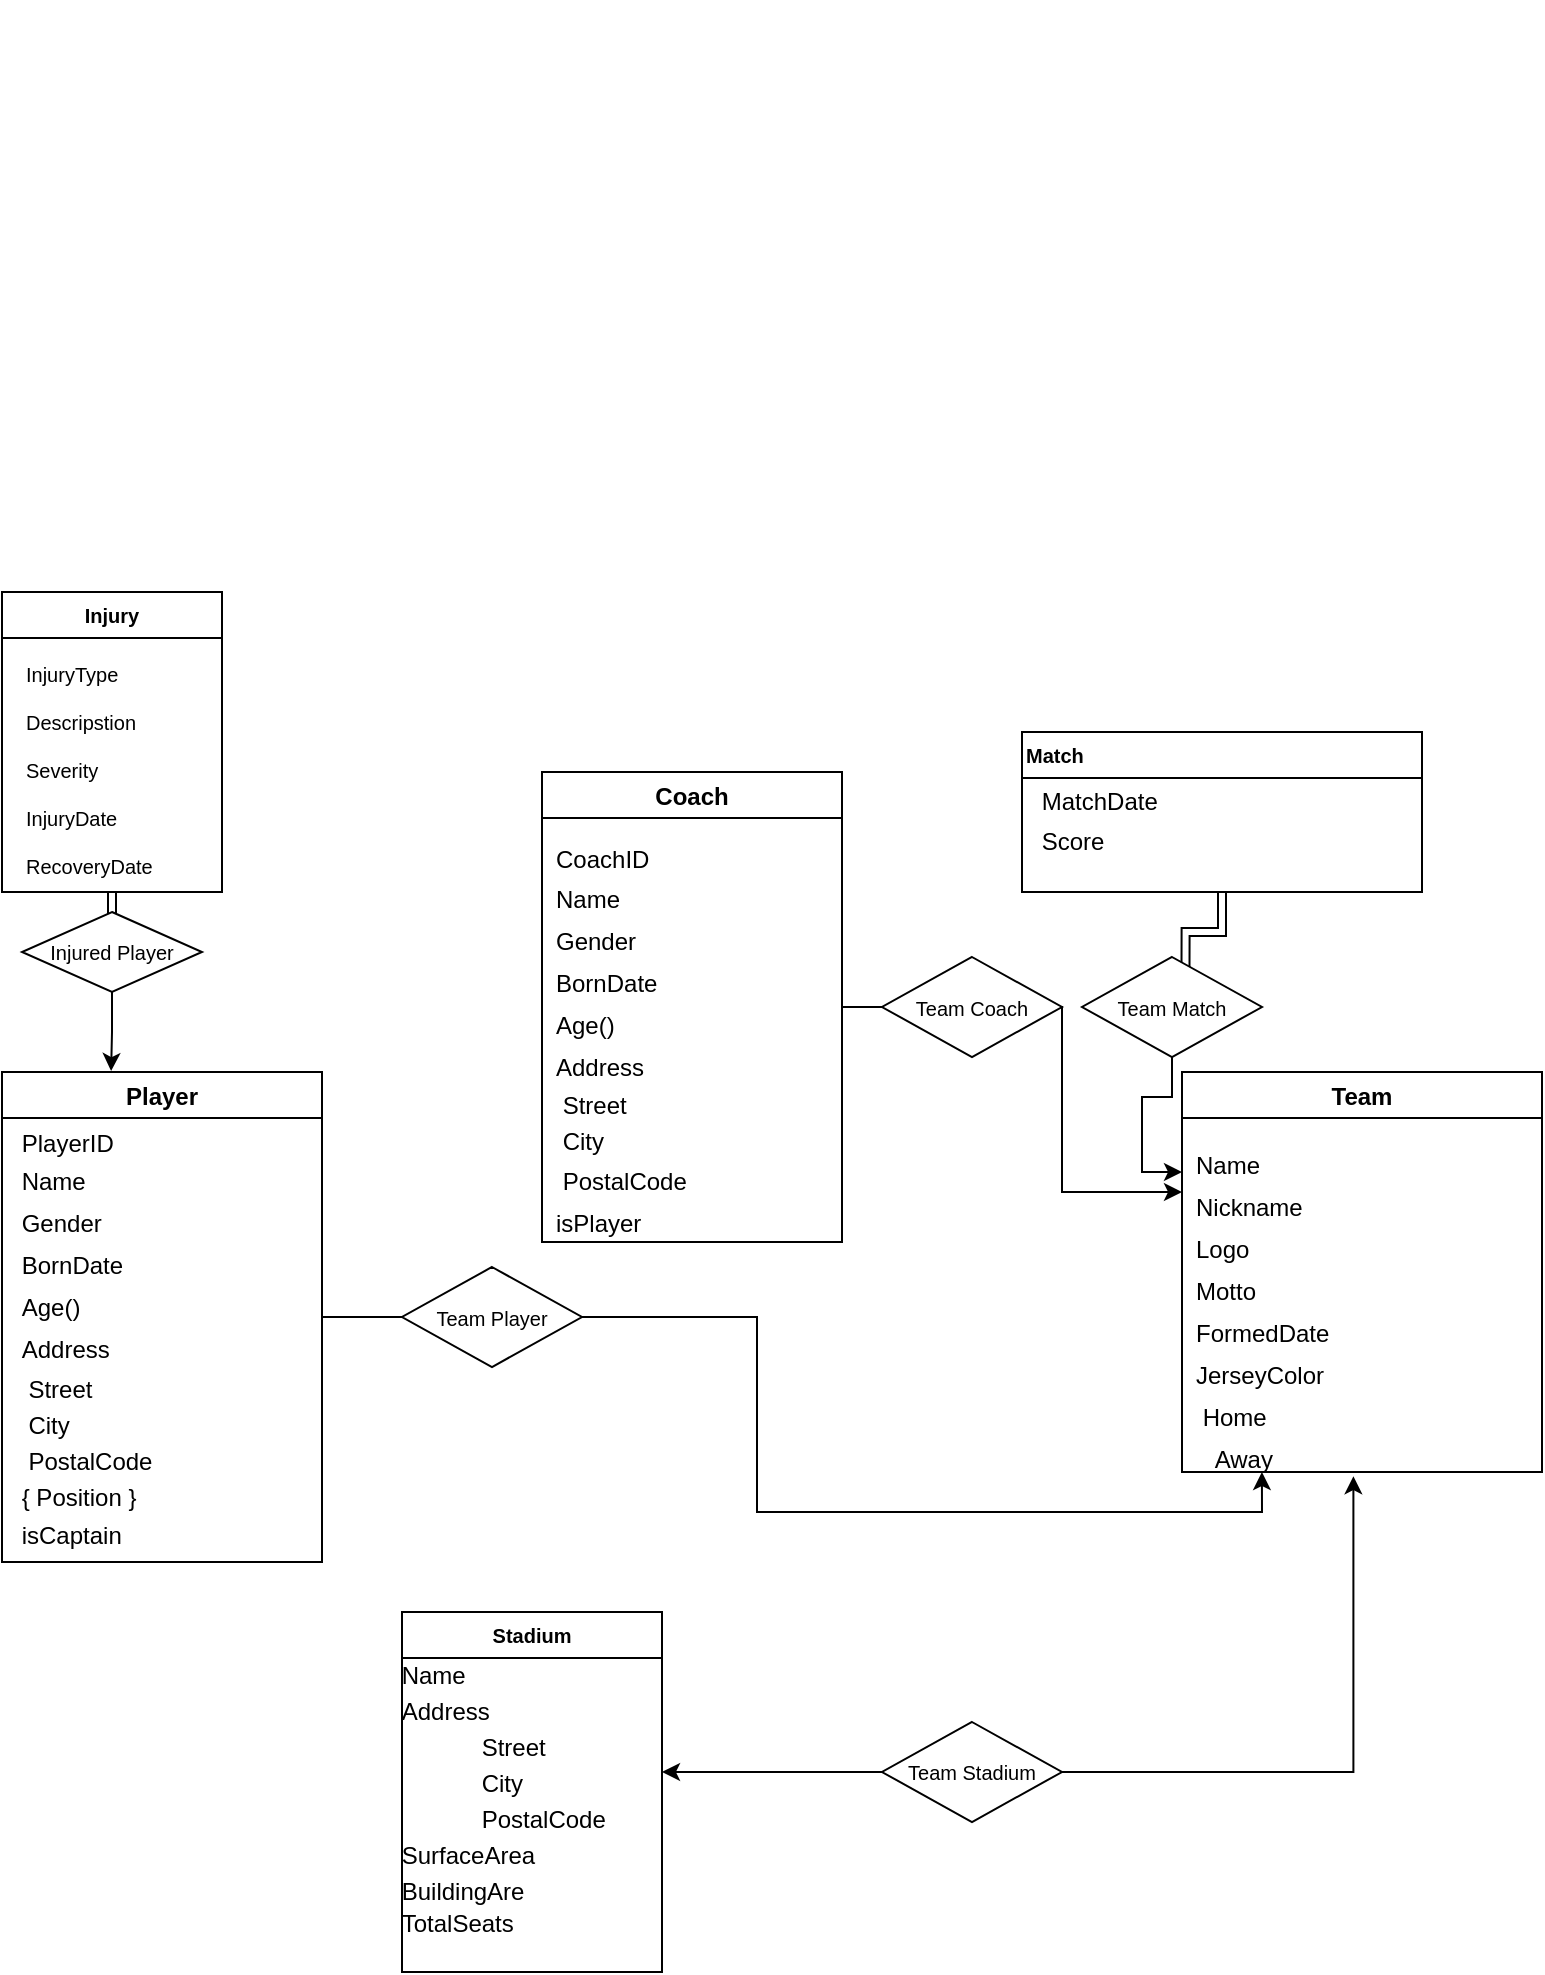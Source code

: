 <mxfile version="15.4.3" type="github">
  <diagram id="R2lEEEUBdFMjLlhIrx00" name="Page-1">
    <mxGraphModel dx="950" dy="1575" grid="1" gridSize="10" guides="1" tooltips="1" connect="1" arrows="1" fold="1" page="1" pageScale="1" pageWidth="850" pageHeight="1100" math="0" shadow="0" extFonts="Permanent Marker^https://fonts.googleapis.com/css?family=Permanent+Marker">
      <root>
        <mxCell id="0" />
        <mxCell id="1" parent="0" />
        <mxCell id="63pF7FMhLm37YgxQ2jse-18" style="edgeStyle=orthogonalEdgeStyle;rounded=0;orthogonalLoop=1;jettySize=auto;html=1;fontSize=10;" edge="1" parent="1" source="63pF7FMhLm37YgxQ2jse-1">
          <mxGeometry relative="1" as="geometry">
            <mxPoint x="650" y="150" as="targetPoint" />
            <Array as="points">
              <mxPoint x="590" y="58" />
              <mxPoint x="590" y="150" />
            </Array>
          </mxGeometry>
        </mxCell>
        <mxCell id="63pF7FMhLm37YgxQ2jse-1" value="Coach" style="swimlane;" vertex="1" parent="1">
          <mxGeometry x="330" y="-60" width="150" height="235" as="geometry" />
        </mxCell>
        <mxCell id="63pF7FMhLm37YgxQ2jse-2" value="&lt;br&gt;&lt;br&gt;&lt;br&gt;&lt;br&gt;&lt;br&gt;&lt;br&gt;&lt;br&gt;&lt;br&gt;&lt;br&gt;&lt;br&gt;&lt;br&gt;&lt;br&gt;&lt;br&gt;&lt;br&gt;&lt;br&gt;&lt;br&gt;&lt;br&gt;&lt;br&gt;&lt;br&gt;&lt;br&gt;&lt;br&gt;&lt;br&gt;&lt;br&gt;&lt;br&gt;&lt;br&gt;&lt;br&gt;&lt;br&gt;&lt;br&gt;&lt;table border=&quot;0&quot; cellpadding=&quot;0&quot; cellspacing=&quot;0&quot; width=&quot;121&quot; style=&quot;border-collapse: collapse ; width: 91pt&quot;&gt; &lt;colgroup&gt;&lt;col width=&quot;121&quot; style=&quot;width: 91pt&quot;&gt;&lt;/colgroup&gt; &lt;tbody&gt;&lt;tr style=&quot;height: 15.75pt&quot;&gt;  &lt;td height=&quot;21&quot; class=&quot;xl63&quot; width=&quot;121&quot; style=&quot;height: 15.75pt ; width: 91pt&quot;&gt;&lt;span lang=&quot;EN-GB&quot; style=&quot;line-height: 150%&quot;&gt;&lt;br&gt;CoachID&lt;/span&gt;&lt;/td&gt; &lt;/tr&gt; &lt;tr style=&quot;height: 15.75pt&quot;&gt;  &lt;td height=&quot;21&quot; class=&quot;xl63&quot; style=&quot;height: 15.75pt&quot;&gt;&lt;span lang=&quot;EN-GB&quot; style=&quot;line-height: 150%&quot;&gt;Name&lt;/span&gt;&lt;/td&gt; &lt;/tr&gt; &lt;tr style=&quot;height: 15.75pt&quot;&gt;  &lt;td height=&quot;21&quot; class=&quot;xl63&quot; style=&quot;height: 15.75pt&quot;&gt;&lt;span lang=&quot;EN-GB&quot; style=&quot;line-height: 150%&quot;&gt;Gender&lt;/span&gt;&lt;/td&gt; &lt;/tr&gt; &lt;tr style=&quot;height: 15.75pt&quot;&gt;  &lt;td height=&quot;21&quot; class=&quot;xl63&quot; style=&quot;height: 15.75pt&quot;&gt;&lt;span lang=&quot;EN-GB&quot; style=&quot;line-height: 150%&quot;&gt;BornDate&lt;/span&gt;&lt;/td&gt; &lt;/tr&gt; &lt;tr style=&quot;height: 15.75pt&quot;&gt;  &lt;td height=&quot;21&quot; class=&quot;xl63&quot; style=&quot;height: 15.75pt&quot;&gt;&lt;span lang=&quot;EN-GB&quot; style=&quot;line-height: 150%&quot;&gt;Age()&lt;/span&gt;&lt;/td&gt; &lt;/tr&gt; &lt;tr style=&quot;height: 15.75pt&quot;&gt;  &lt;td height=&quot;21&quot; class=&quot;xl63&quot; style=&quot;height: 15.75pt&quot;&gt;&lt;span lang=&quot;EN-GB&quot; style=&quot;line-height: 150%&quot;&gt;Address&lt;/span&gt;&lt;/td&gt; &lt;/tr&gt; &lt;tr style=&quot;height: 15.75pt&quot;&gt;  &lt;td height=&quot;21&quot; class=&quot;xl63&quot; style=&quot;height: 15.75pt&quot;&gt;&lt;span lang=&quot;EN-GB&quot; style=&quot;line-height: 150%&quot;&gt;&lt;span style=&quot;white-space: pre&quot;&gt;	&lt;/span&gt;Street&lt;br&gt;&lt;span style=&quot;white-space: pre&quot;&gt;	&lt;/span&gt;City&lt;br&gt;&lt;/span&gt;&lt;/td&gt; &lt;/tr&gt; &lt;tr style=&quot;height: 15.75pt&quot;&gt;  &lt;td height=&quot;21&quot; class=&quot;xl63&quot; style=&quot;height: 15.75pt&quot;&gt;&lt;span lang=&quot;EN-GB&quot; style=&quot;line-height: 150%&quot;&gt;&lt;span style=&quot;white-space: pre&quot;&gt;	&lt;/span&gt;PostalCode&lt;/span&gt;&lt;/td&gt; &lt;/tr&gt; &lt;tr style=&quot;height: 15.75pt&quot;&gt;  &lt;td height=&quot;21&quot; class=&quot;xl64&quot; style=&quot;height: 15.75pt&quot;&gt;&lt;span lang=&quot;EN-GB&quot;&gt;isPlayer&lt;/span&gt;&lt;/td&gt; &lt;/tr&gt;&lt;/tbody&gt;&lt;/table&gt;" style="text;html=1;align=left;verticalAlign=middle;resizable=0;points=[];autosize=1;strokeColor=none;fillColor=none;" vertex="1" parent="63pF7FMhLm37YgxQ2jse-1">
          <mxGeometry x="5" y="-385" width="140" height="620" as="geometry" />
        </mxCell>
        <mxCell id="63pF7FMhLm37YgxQ2jse-17" style="edgeStyle=orthogonalEdgeStyle;rounded=0;orthogonalLoop=1;jettySize=auto;html=1;entryX=0.233;entryY=1;entryDx=0;entryDy=0;entryPerimeter=0;fontSize=10;" edge="1" parent="1" source="63pF7FMhLm37YgxQ2jse-3" target="63pF7FMhLm37YgxQ2jse-5">
          <mxGeometry relative="1" as="geometry" />
        </mxCell>
        <mxCell id="63pF7FMhLm37YgxQ2jse-3" value="Player" style="swimlane;" vertex="1" parent="1">
          <mxGeometry x="60" y="90" width="160" height="245" as="geometry" />
        </mxCell>
        <mxCell id="63pF7FMhLm37YgxQ2jse-16" value="&lt;table border=&quot;0&quot; cellpadding=&quot;0&quot; cellspacing=&quot;0&quot; width=&quot;121&quot; style=&quot;font-size: 12px ; text-align: left ; border-collapse: collapse ; width: 91pt&quot;&gt;&lt;tbody&gt;&lt;tr style=&quot;height: 15.75pt&quot;&gt;&lt;td height=&quot;21&quot; class=&quot;xl63&quot; width=&quot;121&quot; style=&quot;height: 15.75pt ; width: 91pt&quot;&gt;&lt;span lang=&quot;EN-GB&quot; style=&quot;line-height: 18px&quot;&gt;&lt;br&gt;PlayerID&lt;/span&gt;&lt;/td&gt;&lt;/tr&gt;&lt;tr style=&quot;height: 15.75pt&quot;&gt;&lt;td height=&quot;21&quot; class=&quot;xl63&quot; style=&quot;height: 15.75pt&quot;&gt;&lt;span lang=&quot;EN-GB&quot; style=&quot;line-height: 18px&quot;&gt;Name&lt;/span&gt;&lt;/td&gt;&lt;/tr&gt;&lt;tr style=&quot;height: 15.75pt&quot;&gt;&lt;td height=&quot;21&quot; class=&quot;xl63&quot; style=&quot;height: 15.75pt&quot;&gt;&lt;span lang=&quot;EN-GB&quot; style=&quot;line-height: 18px&quot;&gt;Gender&lt;/span&gt;&lt;/td&gt;&lt;/tr&gt;&lt;tr style=&quot;height: 15.75pt&quot;&gt;&lt;td height=&quot;21&quot; class=&quot;xl63&quot; style=&quot;height: 15.75pt&quot;&gt;&lt;span lang=&quot;EN-GB&quot; style=&quot;line-height: 18px&quot;&gt;BornDate&lt;/span&gt;&lt;/td&gt;&lt;/tr&gt;&lt;tr style=&quot;height: 15.75pt&quot;&gt;&lt;td height=&quot;21&quot; class=&quot;xl63&quot; style=&quot;height: 15.75pt&quot;&gt;&lt;span lang=&quot;EN-GB&quot; style=&quot;line-height: 18px&quot;&gt;Age()&lt;/span&gt;&lt;/td&gt;&lt;/tr&gt;&lt;tr style=&quot;height: 15.75pt&quot;&gt;&lt;td height=&quot;21&quot; class=&quot;xl63&quot; style=&quot;height: 15.75pt&quot;&gt;&lt;span lang=&quot;EN-GB&quot; style=&quot;line-height: 18px&quot;&gt;Address&lt;/span&gt;&lt;/td&gt;&lt;/tr&gt;&lt;tr style=&quot;height: 15.75pt&quot;&gt;&lt;td height=&quot;21&quot; class=&quot;xl63&quot; style=&quot;height: 15.75pt&quot;&gt;&lt;span lang=&quot;EN-GB&quot; style=&quot;line-height: 18px&quot;&gt;&lt;span&gt;	&lt;/span&gt;&lt;span style=&quot;white-space: pre&quot;&gt;	&lt;/span&gt;Street&lt;br&gt;&lt;span style=&quot;white-space: pre&quot;&gt;	&lt;/span&gt;City&lt;br&gt;&lt;/span&gt;&lt;/td&gt;&lt;/tr&gt;&lt;tr style=&quot;height: 15.75pt&quot;&gt;&lt;td height=&quot;21&quot; class=&quot;xl63&quot; style=&quot;height: 15.75pt&quot;&gt;&lt;span lang=&quot;EN-GB&quot; style=&quot;line-height: 18px&quot;&gt;&lt;span&gt;	&lt;/span&gt;&lt;span style=&quot;white-space: pre&quot;&gt;	&lt;/span&gt;PostalCode&lt;br&gt;{ Position }&lt;/span&gt;&lt;/td&gt;&lt;/tr&gt;&lt;tr style=&quot;height: 15.75pt&quot;&gt;&lt;td height=&quot;21&quot; class=&quot;xl64&quot; style=&quot;height: 15.75pt&quot;&gt;&lt;span lang=&quot;EN-GB&quot;&gt;isCaptain&lt;/span&gt;&lt;/td&gt;&lt;/tr&gt;&lt;/tbody&gt;&lt;/table&gt;" style="text;html=1;align=center;verticalAlign=middle;resizable=0;points=[];autosize=1;strokeColor=none;fillColor=none;fontSize=10;" vertex="1" parent="63pF7FMhLm37YgxQ2jse-3">
          <mxGeometry y="5" width="140" height="240" as="geometry" />
        </mxCell>
        <mxCell id="63pF7FMhLm37YgxQ2jse-4" value="Team" style="swimlane;" vertex="1" parent="1">
          <mxGeometry x="650" y="90" width="180" height="200" as="geometry" />
        </mxCell>
        <mxCell id="63pF7FMhLm37YgxQ2jse-5" value="&lt;br&gt;&lt;br&gt;&lt;br&gt;&lt;br&gt;&lt;br&gt;&lt;br&gt;&lt;br&gt;&lt;br&gt;&lt;br&gt;&lt;br&gt;&lt;br&gt;&lt;br&gt;&lt;br&gt;&lt;br&gt;&lt;br&gt;&lt;br&gt;&lt;br&gt;&lt;br&gt;&lt;br&gt;&lt;br&gt;&lt;br&gt;&lt;br&gt;&lt;br&gt;&lt;br&gt;&lt;br&gt;&lt;table border=&quot;0&quot; cellpadding=&quot;0&quot; cellspacing=&quot;0&quot; width=&quot;130&quot; style=&quot;border-collapse: collapse ; width: 98pt&quot;&gt; &lt;colgroup&gt;&lt;col width=&quot;130&quot; style=&quot;width: 98pt&quot;&gt;&lt;/colgroup&gt; &lt;tbody&gt;&lt;tr style=&quot;height: 15.75pt&quot;&gt;  &lt;td height=&quot;21&quot; class=&quot;xl65&quot; width=&quot;130&quot; style=&quot;height: 15.75pt ; width: 98pt&quot;&gt;&lt;span lang=&quot;EN-GB&quot; style=&quot;line-height: 150%&quot;&gt;Name&lt;/span&gt;&lt;/td&gt; &lt;/tr&gt; &lt;tr style=&quot;height: 15.75pt&quot;&gt;  &lt;td height=&quot;21&quot; class=&quot;xl65&quot; width=&quot;130&quot; style=&quot;height: 15.75pt ; width: 98pt&quot;&gt;&lt;span lang=&quot;EN-GB&quot; style=&quot;line-height: 150%&quot;&gt;Nickname&lt;/span&gt;&lt;/td&gt; &lt;/tr&gt; &lt;tr style=&quot;height: 15.75pt&quot;&gt;  &lt;td height=&quot;21&quot; class=&quot;xl65&quot; width=&quot;130&quot; style=&quot;height: 15.75pt ; width: 98pt&quot;&gt;&lt;span lang=&quot;EN-GB&quot; style=&quot;line-height: 150%&quot;&gt;Logo&lt;/span&gt;&lt;/td&gt; &lt;/tr&gt; &lt;tr style=&quot;height: 15.75pt&quot;&gt;  &lt;td height=&quot;21&quot; class=&quot;xl65&quot; width=&quot;130&quot; style=&quot;height: 15.75pt ; width: 98pt&quot;&gt;&lt;span lang=&quot;EN-GB&quot; style=&quot;line-height: 150%&quot;&gt;Motto&lt;/span&gt;&lt;/td&gt; &lt;/tr&gt; &lt;tr style=&quot;height: 15.75pt&quot;&gt;  &lt;td height=&quot;21&quot; class=&quot;xl65&quot; width=&quot;130&quot; style=&quot;height: 15.75pt ; width: 98pt&quot;&gt;&lt;span lang=&quot;EN-GB&quot; style=&quot;line-height: 150%&quot;&gt;FormedDate&lt;/span&gt;&lt;/td&gt; &lt;/tr&gt; &lt;tr style=&quot;height: 15.75pt&quot;&gt;  &lt;td height=&quot;21&quot; class=&quot;xl65&quot; width=&quot;130&quot; style=&quot;height: 15.75pt ; width: 98pt&quot;&gt;&lt;span lang=&quot;EN-GB&quot; style=&quot;line-height: 150%&quot;&gt;JerseyColor&lt;/span&gt;&lt;/td&gt; &lt;/tr&gt; &lt;tr style=&quot;height: 15.75pt&quot;&gt;  &lt;td height=&quot;21&quot; class=&quot;xl65&quot; width=&quot;130&quot; style=&quot;height: 15.75pt ; width: 98pt&quot;&gt;&lt;span lang=&quot;EN-GB&quot; style=&quot;line-height: 150%&quot;&gt;&lt;span style=&quot;white-space: pre&quot;&gt;	&lt;/span&gt;Home&lt;/span&gt;&lt;/td&gt; &lt;/tr&gt; &lt;tr style=&quot;height: 15.75pt&quot;&gt;  &lt;td height=&quot;21&quot; class=&quot;xl66&quot; style=&quot;height: 15.75pt&quot;&gt;&lt;span lang=&quot;EN-GB&quot;&gt;&amp;nbsp; &lt;span style=&quot;white-space: pre&quot;&gt;	&lt;/span&gt;Away&lt;/span&gt;&lt;/td&gt; &lt;/tr&gt;&lt;/tbody&gt;&lt;/table&gt;" style="text;html=1;align=left;verticalAlign=middle;resizable=0;points=[];autosize=1;strokeColor=none;fillColor=none;" vertex="1" parent="63pF7FMhLm37YgxQ2jse-4">
          <mxGeometry x="5" y="-320" width="150" height="520" as="geometry" />
        </mxCell>
        <mxCell id="63pF7FMhLm37YgxQ2jse-7" value="&lt;font style=&quot;font-size: 10px&quot;&gt;Team Coach&lt;/font&gt;" style="rhombus;whiteSpace=wrap;html=1;align=center;" vertex="1" parent="1">
          <mxGeometry x="500" y="32.5" width="90" height="50" as="geometry" />
        </mxCell>
        <mxCell id="63pF7FMhLm37YgxQ2jse-13" value="&lt;div style=&quot;text-align: justify&quot;&gt;&lt;br&gt;&lt;/div&gt;" style="text;html=1;align=center;verticalAlign=middle;resizable=0;points=[];autosize=1;strokeColor=none;fillColor=none;fontSize=10;" vertex="1" parent="1">
          <mxGeometry x="300" y="-20" width="20" height="20" as="geometry" />
        </mxCell>
        <mxCell id="63pF7FMhLm37YgxQ2jse-19" value="&lt;font style=&quot;font-size: 10px&quot;&gt;Team Player&lt;/font&gt;" style="rhombus;whiteSpace=wrap;html=1;align=center;" vertex="1" parent="1">
          <mxGeometry x="260" y="187.5" width="90" height="50" as="geometry" />
        </mxCell>
        <mxCell id="63pF7FMhLm37YgxQ2jse-20" value="Stadium" style="swimlane;fontSize=10;align=center;" vertex="1" parent="1">
          <mxGeometry x="260" y="360" width="130" height="180" as="geometry" />
        </mxCell>
        <mxCell id="63pF7FMhLm37YgxQ2jse-21" value="&lt;table border=&quot;0&quot; cellpadding=&quot;0&quot; cellspacing=&quot;0&quot; width=&quot;121&quot; style=&quot;font-size: 12px ; text-align: left ; border-collapse: collapse ; width: 91pt&quot;&gt;&lt;tbody&gt;&lt;tr style=&quot;height: 15.75pt&quot;&gt;&lt;td height=&quot;21&quot; class=&quot;xl63&quot; style=&quot;height: 15.75pt&quot;&gt;&lt;span lang=&quot;EN-GB&quot; style=&quot;line-height: 18px&quot;&gt;Name&lt;br&gt;Address&lt;/span&gt;&lt;/td&gt;&lt;/tr&gt;&lt;tr style=&quot;height: 15.75pt&quot;&gt;&lt;td height=&quot;21&quot; class=&quot;xl63&quot; style=&quot;height: 15.75pt&quot;&gt;&lt;blockquote style=&quot;margin: 0 0 0 40px ; border: none ; padding: 0px&quot;&gt;&lt;span lang=&quot;EN-GB&quot; style=&quot;line-height: 18px&quot;&gt;Street&lt;br&gt;&lt;/span&gt;&lt;span lang=&quot;EN-GB&quot; style=&quot;line-height: 18px&quot;&gt;City&lt;/span&gt;&lt;/blockquote&gt;&lt;/td&gt;&lt;/tr&gt;&lt;tr style=&quot;height: 15.75pt&quot;&gt;&lt;td height=&quot;21&quot; class=&quot;xl63&quot; style=&quot;height: 15.75pt&quot;&gt;&lt;blockquote style=&quot;margin: 0 0 0 40px ; border: none ; padding: 0px&quot;&gt;&lt;span lang=&quot;EN-GB&quot; style=&quot;line-height: 18px&quot;&gt;PostalCode&lt;/span&gt;&lt;/blockquote&gt;&lt;span lang=&quot;EN-GB&quot; style=&quot;line-height: 18px&quot;&gt;SurfaceArea&lt;br&gt;BuildingAre&lt;/span&gt;&lt;/td&gt;&lt;/tr&gt;&lt;tr style=&quot;height: 15.75pt&quot;&gt;&lt;td height=&quot;21&quot; class=&quot;xl64&quot; style=&quot;height: 15.75pt&quot;&gt;&lt;span lang=&quot;EN-GB&quot;&gt;TotalSeats&lt;br&gt;&lt;br&gt;&lt;/span&gt;&lt;/td&gt;&lt;/tr&gt;&lt;/tbody&gt;&lt;/table&gt;" style="text;html=1;align=center;verticalAlign=middle;resizable=0;points=[];autosize=1;strokeColor=none;fillColor=none;fontSize=10;" vertex="1" parent="63pF7FMhLm37YgxQ2jse-20">
          <mxGeometry x="-10" y="20" width="140" height="160" as="geometry" />
        </mxCell>
        <mxCell id="63pF7FMhLm37YgxQ2jse-28" value="" style="endArrow=classic;startArrow=classic;html=1;rounded=0;fontSize=10;edgeStyle=orthogonalEdgeStyle;entryX=0.538;entryY=1.004;entryDx=0;entryDy=0;entryPerimeter=0;" edge="1" parent="1" source="63pF7FMhLm37YgxQ2jse-21" target="63pF7FMhLm37YgxQ2jse-5">
          <mxGeometry width="50" height="50" relative="1" as="geometry">
            <mxPoint x="670" y="450" as="sourcePoint" />
            <mxPoint x="720" y="300" as="targetPoint" />
            <Array as="points">
              <mxPoint x="736" y="440" />
            </Array>
          </mxGeometry>
        </mxCell>
        <mxCell id="63pF7FMhLm37YgxQ2jse-29" value="&lt;span style=&quot;font-size: 10px&quot;&gt;Team Stadium&lt;/span&gt;" style="rhombus;whiteSpace=wrap;html=1;align=center;" vertex="1" parent="1">
          <mxGeometry x="500" y="415" width="90" height="50" as="geometry" />
        </mxCell>
        <mxCell id="63pF7FMhLm37YgxQ2jse-33" style="edgeStyle=orthogonalEdgeStyle;shape=link;rounded=0;orthogonalLoop=1;jettySize=auto;html=1;fontSize=10;" edge="1" parent="1" source="63pF7FMhLm37YgxQ2jse-30">
          <mxGeometry relative="1" as="geometry">
            <mxPoint x="115" y="30" as="targetPoint" />
          </mxGeometry>
        </mxCell>
        <mxCell id="63pF7FMhLm37YgxQ2jse-30" value="Injury" style="swimlane;fontSize=10;align=center;" vertex="1" parent="1">
          <mxGeometry x="60" y="-150" width="110" height="150" as="geometry" />
        </mxCell>
        <mxCell id="63pF7FMhLm37YgxQ2jse-32" value="InjuryType&lt;br&gt;&lt;br style=&quot;padding: 0px ; margin: 0px&quot;&gt;Descripstion&lt;br&gt;&lt;br style=&quot;padding: 0px ; margin: 0px&quot;&gt;Severity&lt;br&gt;&lt;br style=&quot;padding: 0px ; margin: 0px&quot;&gt;InjuryDate&lt;br&gt;&lt;br style=&quot;padding: 0px ; margin: 0px&quot;&gt;RecoveryDate&lt;div style=&quot;padding: 0px ; margin: 0px&quot;&gt;&lt;br style=&quot;padding: 0px ; margin: 0px ; font-size: 12px&quot;&gt;&lt;/div&gt;" style="text;html=1;strokeColor=none;fillColor=none;align=left;verticalAlign=middle;whiteSpace=wrap;rounded=0;fontSize=10;" vertex="1" parent="63pF7FMhLm37YgxQ2jse-30">
          <mxGeometry x="10" y="80" width="60" height="30" as="geometry" />
        </mxCell>
        <mxCell id="63pF7FMhLm37YgxQ2jse-36" style="edgeStyle=orthogonalEdgeStyle;rounded=0;orthogonalLoop=1;jettySize=auto;html=1;entryX=0.341;entryY=-0.002;entryDx=0;entryDy=0;entryPerimeter=0;fontSize=10;" edge="1" parent="1" source="63pF7FMhLm37YgxQ2jse-34" target="63pF7FMhLm37YgxQ2jse-3">
          <mxGeometry relative="1" as="geometry" />
        </mxCell>
        <mxCell id="63pF7FMhLm37YgxQ2jse-34" value="&lt;font style=&quot;font-size: 10px&quot;&gt;Injured Player&lt;/font&gt;" style="rhombus;whiteSpace=wrap;html=1;align=center;" vertex="1" parent="1">
          <mxGeometry x="70" y="10" width="90" height="40" as="geometry" />
        </mxCell>
        <mxCell id="63pF7FMhLm37YgxQ2jse-41" style="edgeStyle=orthogonalEdgeStyle;shape=link;rounded=0;orthogonalLoop=1;jettySize=auto;html=1;fontSize=10;entryX=0.575;entryY=0.101;entryDx=0;entryDy=0;entryPerimeter=0;" edge="1" parent="1" source="63pF7FMhLm37YgxQ2jse-37" target="63pF7FMhLm37YgxQ2jse-42">
          <mxGeometry relative="1" as="geometry">
            <mxPoint x="650" y="30" as="targetPoint" />
          </mxGeometry>
        </mxCell>
        <mxCell id="63pF7FMhLm37YgxQ2jse-37" value="Match" style="swimlane;fontSize=10;align=left;" vertex="1" parent="1">
          <mxGeometry x="570" y="-80" width="200" height="80" as="geometry">
            <mxRectangle x="620" y="-200" width="60" height="23" as="alternateBounds" />
          </mxGeometry>
        </mxCell>
        <mxCell id="63pF7FMhLm37YgxQ2jse-48" style="edgeStyle=orthogonalEdgeStyle;rounded=0;orthogonalLoop=1;jettySize=auto;html=1;entryX=0;entryY=0.25;entryDx=0;entryDy=0;fontSize=10;" edge="1" parent="1" source="63pF7FMhLm37YgxQ2jse-42" target="63pF7FMhLm37YgxQ2jse-4">
          <mxGeometry relative="1" as="geometry" />
        </mxCell>
        <mxCell id="63pF7FMhLm37YgxQ2jse-42" value="&lt;font style=&quot;font-size: 10px&quot;&gt;Team Match&lt;/font&gt;" style="rhombus;whiteSpace=wrap;html=1;align=center;" vertex="1" parent="1">
          <mxGeometry x="600" y="32.5" width="90" height="50" as="geometry" />
        </mxCell>
        <mxCell id="63pF7FMhLm37YgxQ2jse-39" value="&lt;table border=&quot;0&quot; cellpadding=&quot;0&quot; cellspacing=&quot;0&quot; width=&quot;121&quot; style=&quot;font-size: 12px ; text-align: left ; border-collapse: collapse ; width: 91pt&quot;&gt;&lt;tbody&gt;&lt;tr style=&quot;height: 15.75pt&quot;&gt;&lt;td height=&quot;21&quot; class=&quot;xl63&quot; width=&quot;121&quot; style=&quot;height: 15.75pt ; width: 91pt&quot;&gt;&lt;span lang=&quot;EN-GB&quot; style=&quot;line-height: 18px&quot;&gt;MatchDate&lt;/span&gt;&lt;/td&gt;&lt;/tr&gt;&lt;tr style=&quot;height: 15.75pt&quot;&gt;&lt;td height=&quot;21&quot; class=&quot;xl63&quot; style=&quot;height: 15.75pt&quot;&gt;Score&lt;/td&gt;&lt;/tr&gt;&lt;tr style=&quot;height: 15.75pt&quot;&gt;&lt;td height=&quot;21&quot; class=&quot;xl63&quot; style=&quot;height: 15.75pt&quot;&gt;&lt;/td&gt;&lt;/tr&gt;&lt;/tbody&gt;&lt;/table&gt;" style="text;html=1;align=center;verticalAlign=middle;resizable=0;points=[];autosize=1;strokeColor=none;fillColor=none;fontSize=10;" vertex="1" parent="1">
          <mxGeometry x="570" y="-60" width="140" height="70" as="geometry" />
        </mxCell>
      </root>
    </mxGraphModel>
  </diagram>
</mxfile>
